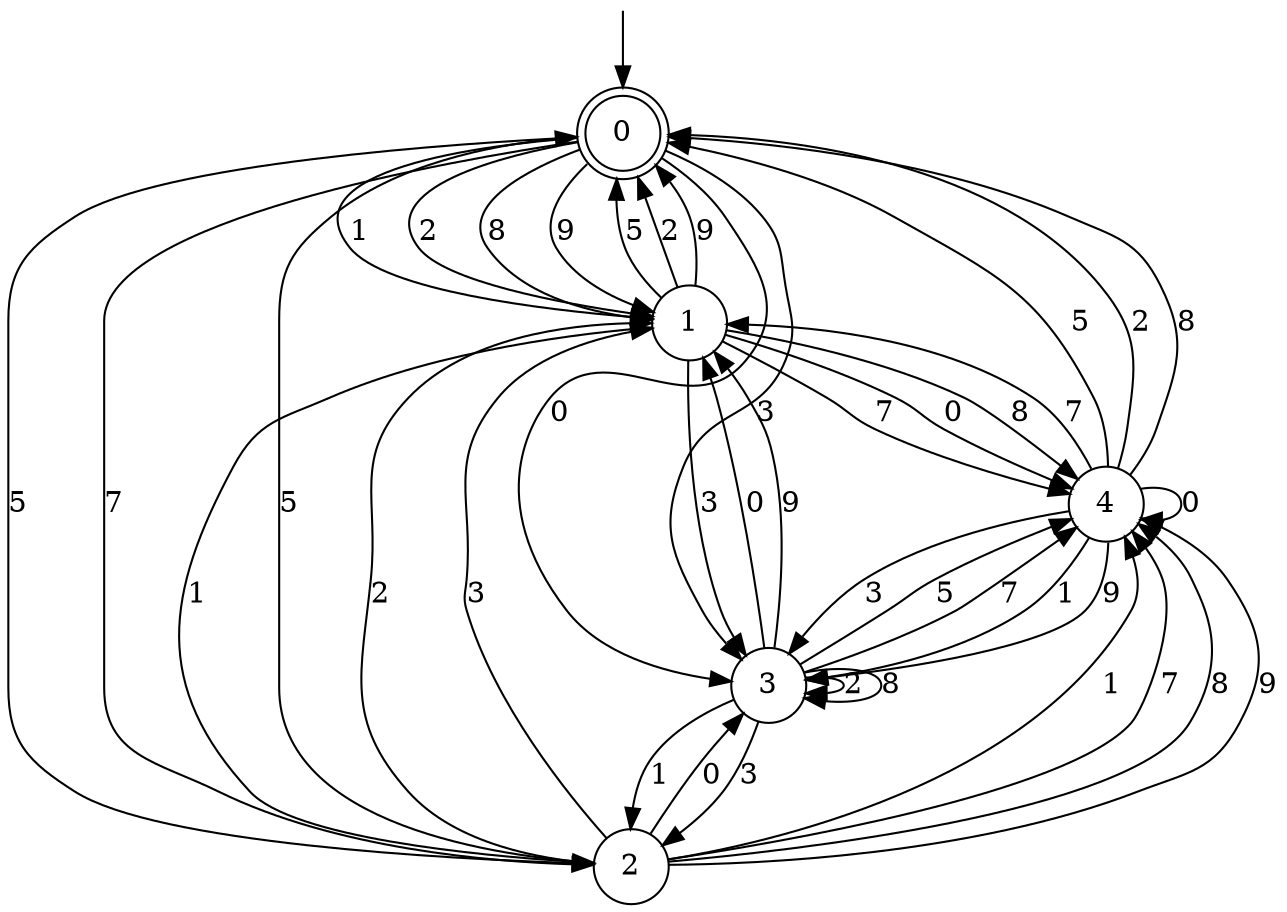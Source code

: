 digraph g {

	s0 [shape="doublecircle" label="0"];
	s1 [shape="circle" label="1"];
	s2 [shape="circle" label="2"];
	s3 [shape="circle" label="3"];
	s4 [shape="circle" label="4"];
	s0 -> s1 [label="1"];
	s0 -> s2 [label="5"];
	s0 -> s2 [label="7"];
	s0 -> s1 [label="2"];
	s0 -> s3 [label="0"];
	s0 -> s1 [label="8"];
	s0 -> s3 [label="3"];
	s0 -> s1 [label="9"];
	s1 -> s2 [label="1"];
	s1 -> s0 [label="5"];
	s1 -> s4 [label="7"];
	s1 -> s0 [label="2"];
	s1 -> s4 [label="0"];
	s1 -> s4 [label="8"];
	s1 -> s3 [label="3"];
	s1 -> s0 [label="9"];
	s2 -> s4 [label="1"];
	s2 -> s0 [label="5"];
	s2 -> s4 [label="7"];
	s2 -> s1 [label="2"];
	s2 -> s3 [label="0"];
	s2 -> s4 [label="8"];
	s2 -> s1 [label="3"];
	s2 -> s4 [label="9"];
	s3 -> s2 [label="1"];
	s3 -> s4 [label="5"];
	s3 -> s4 [label="7"];
	s3 -> s3 [label="2"];
	s3 -> s1 [label="0"];
	s3 -> s3 [label="8"];
	s3 -> s2 [label="3"];
	s3 -> s1 [label="9"];
	s4 -> s3 [label="1"];
	s4 -> s0 [label="5"];
	s4 -> s1 [label="7"];
	s4 -> s0 [label="2"];
	s4 -> s4 [label="0"];
	s4 -> s0 [label="8"];
	s4 -> s3 [label="3"];
	s4 -> s3 [label="9"];

__start0 [label="" shape="none" width="0" height="0"];
__start0 -> s0;

}
